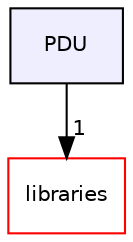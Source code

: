 digraph "PDU" {
  compound=true
  node [ fontsize="10", fontname="Helvetica"];
  edge [ labelfontsize="10", labelfontname="Helvetica"];
  dir_2d5e2643cc58a39bcc3f29d213cf9686 [shape=box, label="PDU", style="filled", fillcolor="#eeeeff", pencolor="black", URL="dir_2d5e2643cc58a39bcc3f29d213cf9686.html"];
  dir_bc0718b08fb2015b8e59c47b2805f60c [shape=box label="libraries" fillcolor="white" style="filled" color="red" URL="dir_bc0718b08fb2015b8e59c47b2805f60c.html"];
  dir_2d5e2643cc58a39bcc3f29d213cf9686->dir_bc0718b08fb2015b8e59c47b2805f60c [headlabel="1", labeldistance=1.5 headhref="dir_000008_000002.html"];
}
